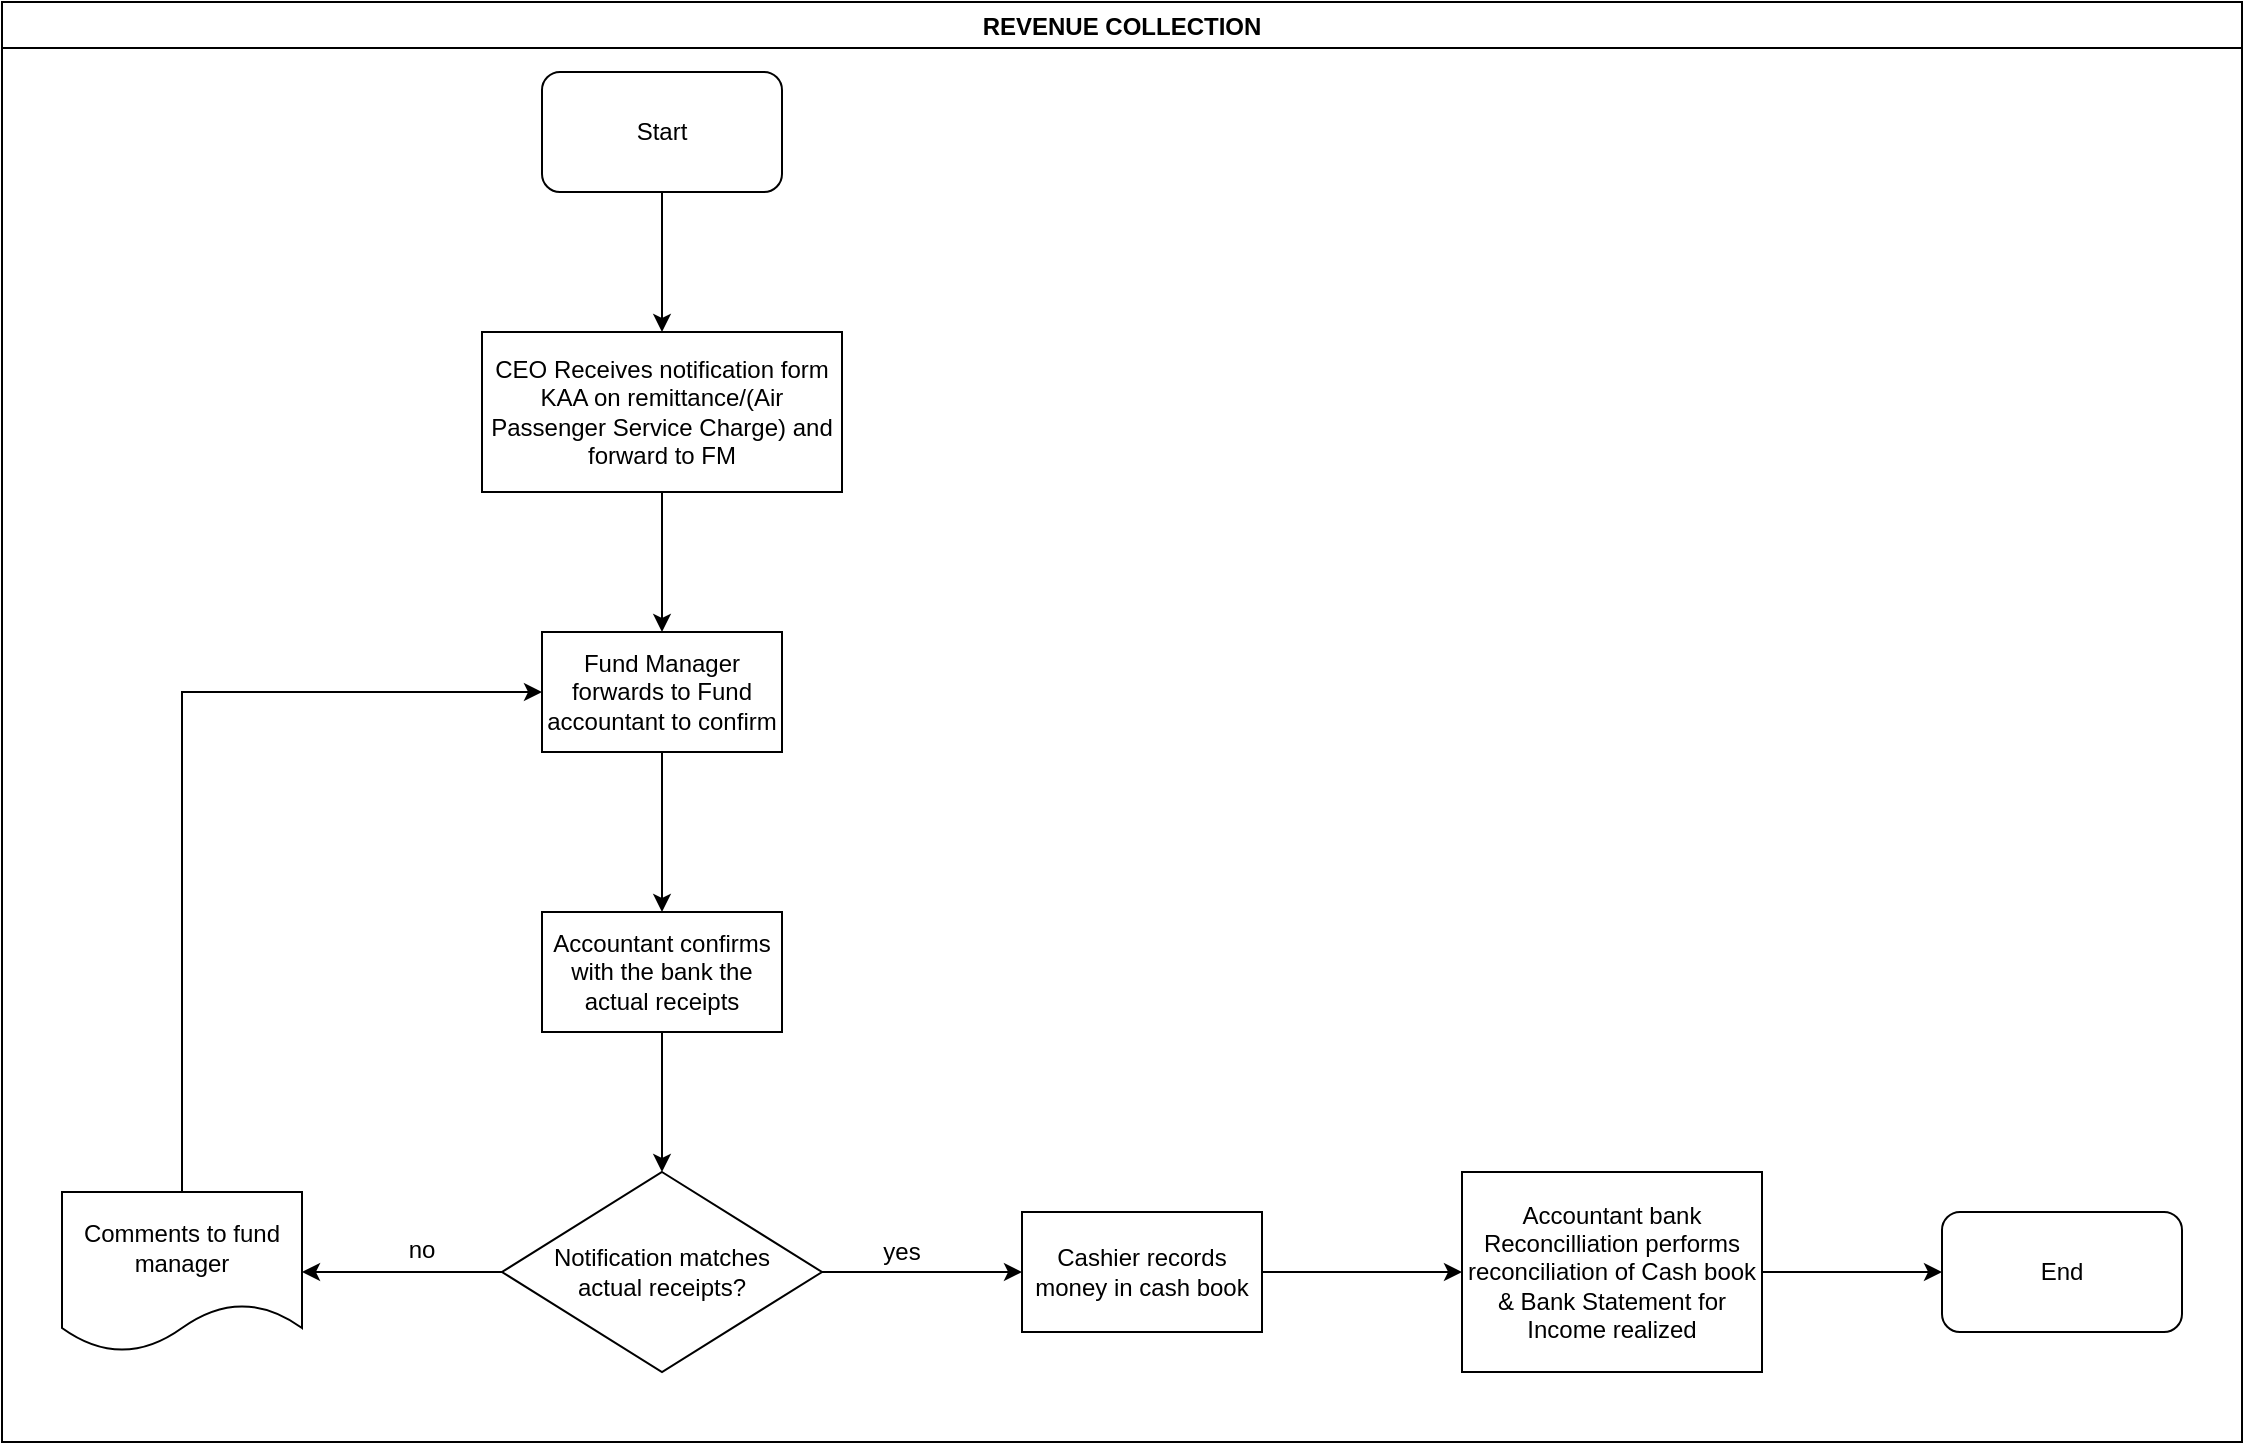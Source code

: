 <mxfile version="14.7.7" type="github">
  <diagram id="zSV-mcFSEV-054tMcBkZ" name="Page-1">
    <mxGraphModel dx="1038" dy="508" grid="1" gridSize="10" guides="1" tooltips="1" connect="1" arrows="1" fold="1" page="1" pageScale="1" pageWidth="1169" pageHeight="827" math="0" shadow="0">
      <root>
        <mxCell id="0" />
        <mxCell id="1" parent="0" />
        <mxCell id="jlbb2lrGJc-DTEXWLsxi-1" value="REVENUE COLLECTION" style="swimlane;" vertex="1" parent="1">
          <mxGeometry x="10" y="50" width="1120" height="720" as="geometry" />
        </mxCell>
        <mxCell id="jlbb2lrGJc-DTEXWLsxi-2" value="Start" style="rounded=1;whiteSpace=wrap;html=1;" vertex="1" parent="jlbb2lrGJc-DTEXWLsxi-1">
          <mxGeometry x="270" y="35" width="120" height="60" as="geometry" />
        </mxCell>
        <mxCell id="jlbb2lrGJc-DTEXWLsxi-3" value="CEO Receives notification form KAA on remittance/(Air Passenger Service Charge) and forward to FM" style="rounded=0;whiteSpace=wrap;html=1;" vertex="1" parent="jlbb2lrGJc-DTEXWLsxi-1">
          <mxGeometry x="240" y="165" width="180" height="80" as="geometry" />
        </mxCell>
        <mxCell id="jlbb2lrGJc-DTEXWLsxi-5" value="" style="edgeStyle=orthogonalEdgeStyle;rounded=0;orthogonalLoop=1;jettySize=auto;html=1;entryX=0.5;entryY=0;entryDx=0;entryDy=0;" edge="1" parent="jlbb2lrGJc-DTEXWLsxi-1" source="jlbb2lrGJc-DTEXWLsxi-2" target="jlbb2lrGJc-DTEXWLsxi-3">
          <mxGeometry relative="1" as="geometry">
            <mxPoint x="330" y="175" as="targetPoint" />
          </mxGeometry>
        </mxCell>
        <mxCell id="jlbb2lrGJc-DTEXWLsxi-6" value="Fund Manager forwards to Fund accountant to confirm" style="whiteSpace=wrap;html=1;rounded=0;" vertex="1" parent="jlbb2lrGJc-DTEXWLsxi-1">
          <mxGeometry x="270" y="315" width="120" height="60" as="geometry" />
        </mxCell>
        <mxCell id="jlbb2lrGJc-DTEXWLsxi-7" value="" style="edgeStyle=orthogonalEdgeStyle;rounded=0;orthogonalLoop=1;jettySize=auto;html=1;" edge="1" parent="jlbb2lrGJc-DTEXWLsxi-1" source="jlbb2lrGJc-DTEXWLsxi-3" target="jlbb2lrGJc-DTEXWLsxi-6">
          <mxGeometry relative="1" as="geometry" />
        </mxCell>
        <mxCell id="jlbb2lrGJc-DTEXWLsxi-10" value="&lt;div&gt;Notification matches&lt;/div&gt;&lt;div&gt;actual receipts?&lt;/div&gt;" style="rhombus;whiteSpace=wrap;html=1;rounded=0;" vertex="1" parent="jlbb2lrGJc-DTEXWLsxi-1">
          <mxGeometry x="250" y="585" width="160" height="100" as="geometry" />
        </mxCell>
        <mxCell id="jlbb2lrGJc-DTEXWLsxi-14" value="Accountant bank Reconcilliation performs reconciliation of Cash book &amp;amp; Bank Statement for Income realized" style="whiteSpace=wrap;html=1;rounded=0;" vertex="1" parent="jlbb2lrGJc-DTEXWLsxi-1">
          <mxGeometry x="730" y="585" width="150" height="100" as="geometry" />
        </mxCell>
        <mxCell id="jlbb2lrGJc-DTEXWLsxi-11" value="" style="edgeStyle=orthogonalEdgeStyle;rounded=0;orthogonalLoop=1;jettySize=auto;html=1;" edge="1" parent="jlbb2lrGJc-DTEXWLsxi-1" source="jlbb2lrGJc-DTEXWLsxi-8" target="jlbb2lrGJc-DTEXWLsxi-10">
          <mxGeometry relative="1" as="geometry" />
        </mxCell>
        <mxCell id="jlbb2lrGJc-DTEXWLsxi-8" value="Accountant confirms with the bank the actual receipts" style="whiteSpace=wrap;html=1;rounded=0;" vertex="1" parent="jlbb2lrGJc-DTEXWLsxi-1">
          <mxGeometry x="270" y="455" width="120" height="60" as="geometry" />
        </mxCell>
        <mxCell id="jlbb2lrGJc-DTEXWLsxi-9" value="" style="edgeStyle=orthogonalEdgeStyle;rounded=0;orthogonalLoop=1;jettySize=auto;html=1;" edge="1" parent="jlbb2lrGJc-DTEXWLsxi-1" source="jlbb2lrGJc-DTEXWLsxi-6" target="jlbb2lrGJc-DTEXWLsxi-8">
          <mxGeometry relative="1" as="geometry" />
        </mxCell>
        <mxCell id="jlbb2lrGJc-DTEXWLsxi-15" value="" style="edgeStyle=orthogonalEdgeStyle;rounded=0;orthogonalLoop=1;jettySize=auto;html=1;" edge="1" parent="jlbb2lrGJc-DTEXWLsxi-1" source="jlbb2lrGJc-DTEXWLsxi-12" target="jlbb2lrGJc-DTEXWLsxi-14">
          <mxGeometry relative="1" as="geometry" />
        </mxCell>
        <mxCell id="jlbb2lrGJc-DTEXWLsxi-12" value="Cashier records money in cash book" style="rounded=0;whiteSpace=wrap;html=1;" vertex="1" parent="jlbb2lrGJc-DTEXWLsxi-1">
          <mxGeometry x="510" y="605" width="120" height="60" as="geometry" />
        </mxCell>
        <mxCell id="jlbb2lrGJc-DTEXWLsxi-13" value="" style="edgeStyle=orthogonalEdgeStyle;rounded=0;orthogonalLoop=1;jettySize=auto;html=1;" edge="1" parent="jlbb2lrGJc-DTEXWLsxi-1" source="jlbb2lrGJc-DTEXWLsxi-10" target="jlbb2lrGJc-DTEXWLsxi-12">
          <mxGeometry relative="1" as="geometry" />
        </mxCell>
        <mxCell id="jlbb2lrGJc-DTEXWLsxi-16" value="yes" style="text;html=1;strokeColor=none;fillColor=none;align=center;verticalAlign=middle;whiteSpace=wrap;rounded=0;" vertex="1" parent="jlbb2lrGJc-DTEXWLsxi-1">
          <mxGeometry x="430" y="615" width="40" height="20" as="geometry" />
        </mxCell>
        <mxCell id="jlbb2lrGJc-DTEXWLsxi-17" value="Comments to fund manager" style="shape=document;whiteSpace=wrap;html=1;boundedLbl=1;rounded=0;" vertex="1" parent="jlbb2lrGJc-DTEXWLsxi-1">
          <mxGeometry x="30" y="595" width="120" height="80" as="geometry" />
        </mxCell>
        <mxCell id="jlbb2lrGJc-DTEXWLsxi-18" value="" style="edgeStyle=orthogonalEdgeStyle;rounded=0;orthogonalLoop=1;jettySize=auto;html=1;" edge="1" parent="jlbb2lrGJc-DTEXWLsxi-1" source="jlbb2lrGJc-DTEXWLsxi-10" target="jlbb2lrGJc-DTEXWLsxi-17">
          <mxGeometry relative="1" as="geometry" />
        </mxCell>
        <mxCell id="jlbb2lrGJc-DTEXWLsxi-19" value="no" style="text;html=1;strokeColor=none;fillColor=none;align=center;verticalAlign=middle;whiteSpace=wrap;rounded=0;" vertex="1" parent="jlbb2lrGJc-DTEXWLsxi-1">
          <mxGeometry x="190" y="614" width="40" height="20" as="geometry" />
        </mxCell>
        <mxCell id="jlbb2lrGJc-DTEXWLsxi-21" value="" style="edgeStyle=orthogonalEdgeStyle;rounded=0;orthogonalLoop=1;jettySize=auto;html=1;entryX=0;entryY=0.5;entryDx=0;entryDy=0;" edge="1" parent="jlbb2lrGJc-DTEXWLsxi-1" source="jlbb2lrGJc-DTEXWLsxi-17" target="jlbb2lrGJc-DTEXWLsxi-6">
          <mxGeometry relative="1" as="geometry">
            <mxPoint x="90" y="505" as="targetPoint" />
            <Array as="points">
              <mxPoint x="90" y="345" />
            </Array>
          </mxGeometry>
        </mxCell>
        <mxCell id="jlbb2lrGJc-DTEXWLsxi-24" value="End" style="rounded=1;whiteSpace=wrap;html=1;" vertex="1" parent="jlbb2lrGJc-DTEXWLsxi-1">
          <mxGeometry x="970" y="605" width="120" height="60" as="geometry" />
        </mxCell>
        <mxCell id="jlbb2lrGJc-DTEXWLsxi-23" value="" style="edgeStyle=orthogonalEdgeStyle;rounded=0;orthogonalLoop=1;jettySize=auto;html=1;entryX=0;entryY=0.5;entryDx=0;entryDy=0;" edge="1" parent="jlbb2lrGJc-DTEXWLsxi-1" source="jlbb2lrGJc-DTEXWLsxi-14" target="jlbb2lrGJc-DTEXWLsxi-24">
          <mxGeometry relative="1" as="geometry">
            <mxPoint x="975" y="635" as="targetPoint" />
          </mxGeometry>
        </mxCell>
      </root>
    </mxGraphModel>
  </diagram>
</mxfile>
